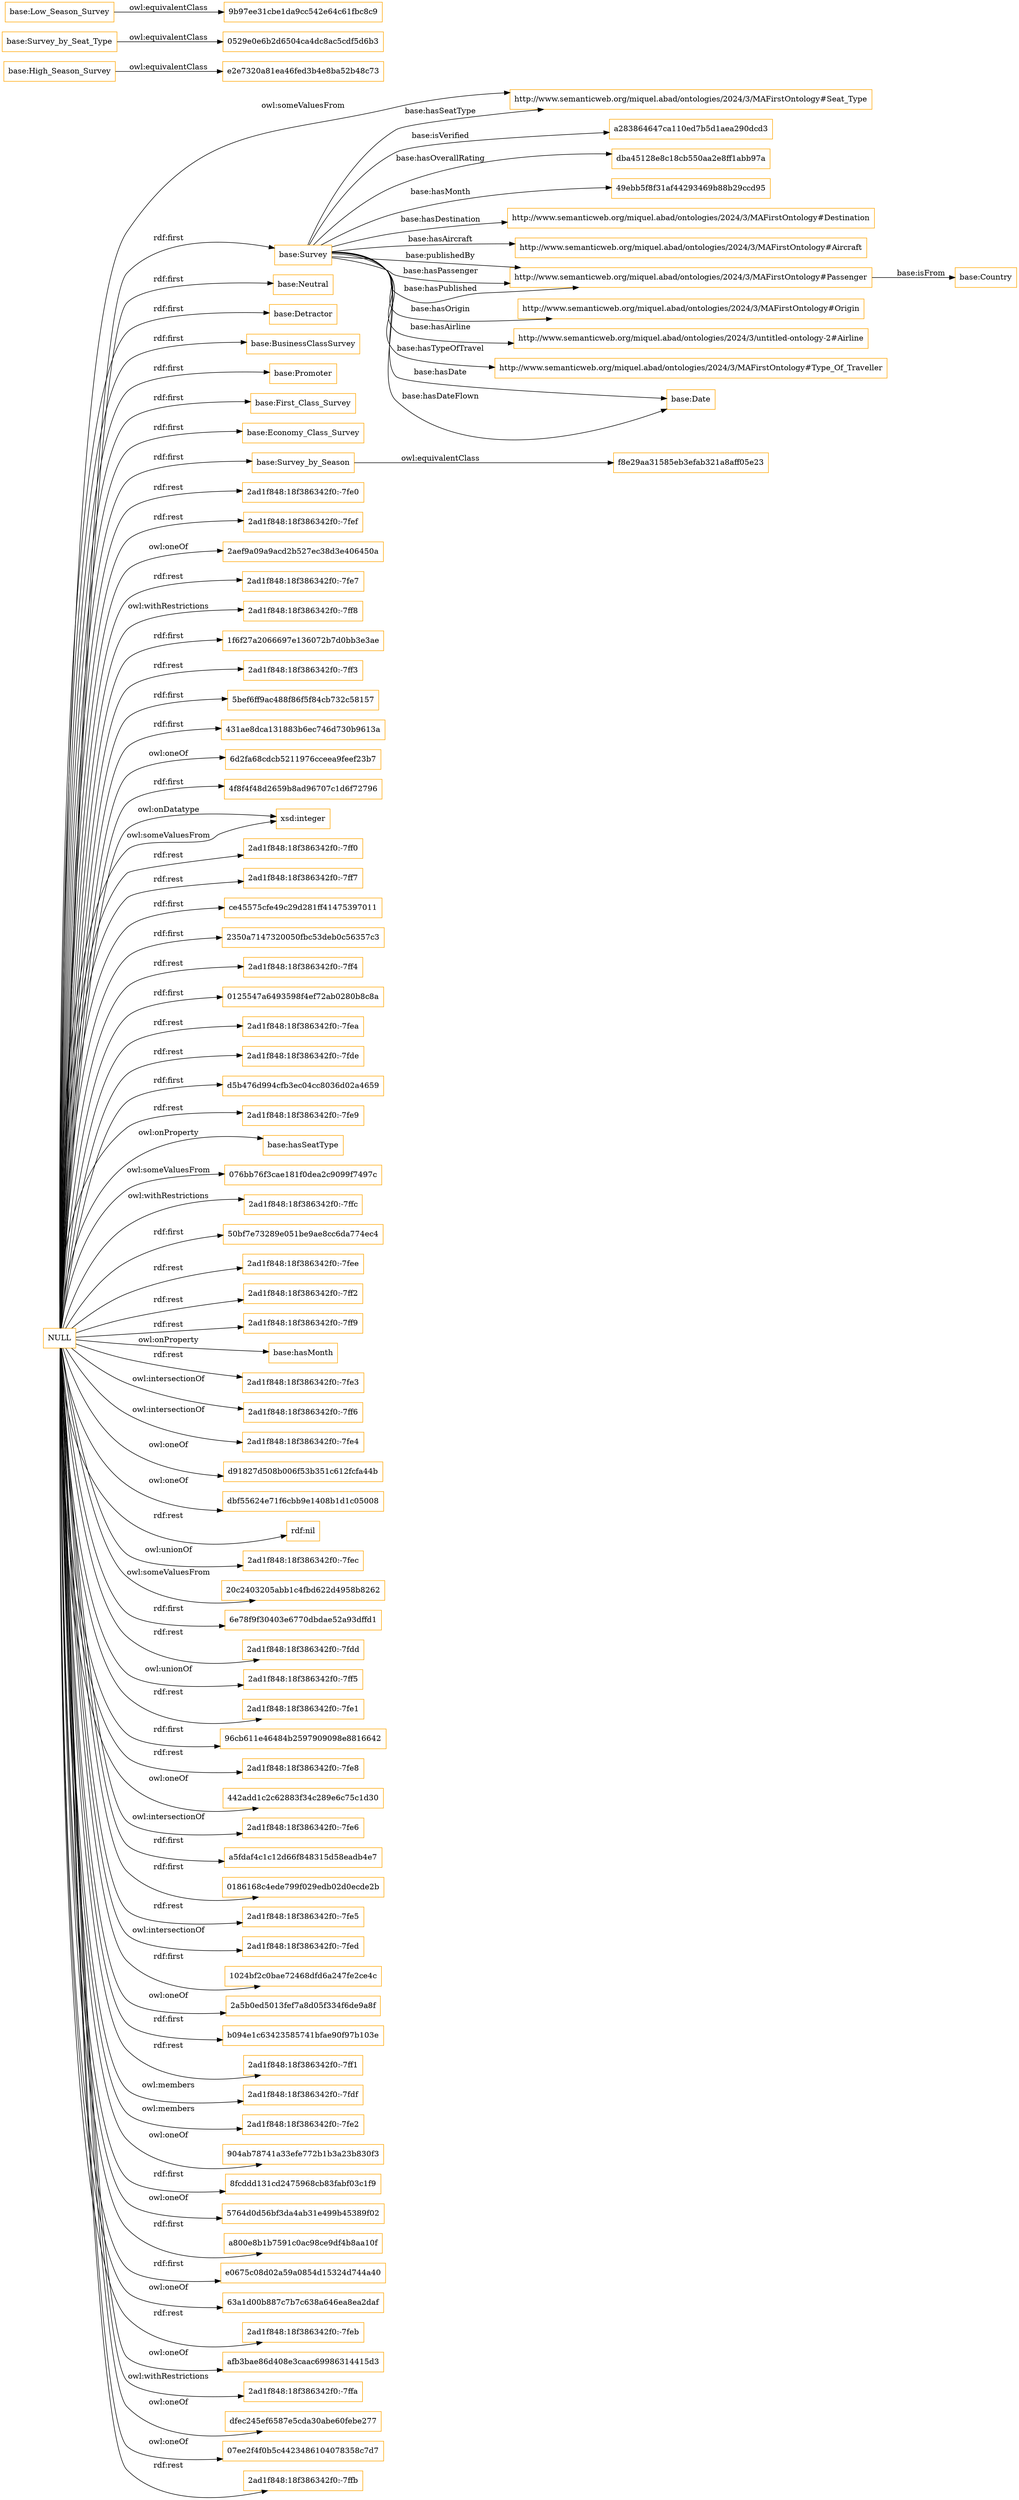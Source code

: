 digraph ar2dtool_diagram { 
rankdir=LR;
size="1501"
node [shape = rectangle, color="orange"]; "http://www.semanticweb.org/miquel.abad/ontologies/2024/3/MAFirstOntology#Destination" "base:Neutral" "e2e7320a81ea46fed3b4e8ba52b48c73" "0529e0e6b2d6504ca4dc8ac5cdf5d6b3" "base:Detractor" "base:High_Season_Survey" "http://www.semanticweb.org/miquel.abad/ontologies/2024/3/MAFirstOntology#Aircraft" "base:Survey_by_Seat_Type" "http://www.semanticweb.org/miquel.abad/ontologies/2024/3/MAFirstOntology#Passenger" "base:BusinessClassSurvey" "base:Promoter" "http://www.semanticweb.org/miquel.abad/ontologies/2024/3/MAFirstOntology#Origin" "base:First_Class_Survey" "base:Economy_Class_Survey" "http://www.semanticweb.org/miquel.abad/ontologies/2024/3/untitled-ontology-2#Airline" "http://www.semanticweb.org/miquel.abad/ontologies/2024/3/MAFirstOntology#Type_Of_Traveller" "base:Country" "http://www.semanticweb.org/miquel.abad/ontologies/2024/3/MAFirstOntology#Seat_Type" "f8e29aa31585eb3efab321a8aff05e23" "base:Low_Season_Survey" "base:Date" "9b97ee31cbe1da9cc542e64c61fbc8c9" "base:Survey_by_Season" "base:Survey" ; /*classes style*/
	"NULL" -> "2ad1f848:18f386342f0:-7fe0" [ label = "rdf:rest" ];
	"NULL" -> "2ad1f848:18f386342f0:-7fef" [ label = "rdf:rest" ];
	"NULL" -> "2aef9a09a9acd2b527ec38d3e406450a" [ label = "owl:oneOf" ];
	"NULL" -> "2ad1f848:18f386342f0:-7fe7" [ label = "rdf:rest" ];
	"NULL" -> "2ad1f848:18f386342f0:-7ff8" [ label = "owl:withRestrictions" ];
	"NULL" -> "1f6f27a2066697e136072b7d0bb3e3ae" [ label = "rdf:first" ];
	"NULL" -> "2ad1f848:18f386342f0:-7ff3" [ label = "rdf:rest" ];
	"NULL" -> "5bef6ff9ac488f86f5f84cb732c58157" [ label = "rdf:first" ];
	"NULL" -> "431ae8dca131883b6ec746d730b9613a" [ label = "rdf:first" ];
	"NULL" -> "6d2fa68cdcb5211976cceea9feef23b7" [ label = "owl:oneOf" ];
	"NULL" -> "4f8f4f48d2659b8ad96707c1d6f72796" [ label = "rdf:first" ];
	"NULL" -> "base:Economy_Class_Survey" [ label = "rdf:first" ];
	"NULL" -> "xsd:integer" [ label = "owl:onDatatype" ];
	"NULL" -> "2ad1f848:18f386342f0:-7ff0" [ label = "rdf:rest" ];
	"NULL" -> "2ad1f848:18f386342f0:-7ff7" [ label = "rdf:rest" ];
	"NULL" -> "ce45575cfe49c29d281ff41475397011" [ label = "rdf:first" ];
	"NULL" -> "base:Promoter" [ label = "rdf:first" ];
	"NULL" -> "2350a7147320050fbc53deb0c56357c3" [ label = "rdf:first" ];
	"NULL" -> "base:Survey" [ label = "rdf:first" ];
	"NULL" -> "2ad1f848:18f386342f0:-7ff4" [ label = "rdf:rest" ];
	"NULL" -> "http://www.semanticweb.org/miquel.abad/ontologies/2024/3/MAFirstOntology#Seat_Type" [ label = "owl:someValuesFrom" ];
	"NULL" -> "0125547a6493598f4ef72ab0280b8c8a" [ label = "rdf:first" ];
	"NULL" -> "base:Neutral" [ label = "rdf:first" ];
	"NULL" -> "2ad1f848:18f386342f0:-7fea" [ label = "rdf:rest" ];
	"NULL" -> "base:First_Class_Survey" [ label = "rdf:first" ];
	"NULL" -> "2ad1f848:18f386342f0:-7fde" [ label = "rdf:rest" ];
	"NULL" -> "d5b476d994cfb3ec04cc8036d02a4659" [ label = "rdf:first" ];
	"NULL" -> "2ad1f848:18f386342f0:-7fe9" [ label = "rdf:rest" ];
	"NULL" -> "base:hasSeatType" [ label = "owl:onProperty" ];
	"NULL" -> "076bb76f3cae181f0dea2c9099f7497c" [ label = "owl:someValuesFrom" ];
	"NULL" -> "2ad1f848:18f386342f0:-7ffc" [ label = "owl:withRestrictions" ];
	"NULL" -> "50bf7e73289e051be9ae8cc6da774ec4" [ label = "rdf:first" ];
	"NULL" -> "2ad1f848:18f386342f0:-7fee" [ label = "rdf:rest" ];
	"NULL" -> "2ad1f848:18f386342f0:-7ff2" [ label = "rdf:rest" ];
	"NULL" -> "2ad1f848:18f386342f0:-7ff9" [ label = "rdf:rest" ];
	"NULL" -> "base:hasMonth" [ label = "owl:onProperty" ];
	"NULL" -> "2ad1f848:18f386342f0:-7fe3" [ label = "rdf:rest" ];
	"NULL" -> "2ad1f848:18f386342f0:-7ff6" [ label = "owl:intersectionOf" ];
	"NULL" -> "2ad1f848:18f386342f0:-7fe4" [ label = "owl:intersectionOf" ];
	"NULL" -> "d91827d508b006f53b351c612fcfa44b" [ label = "owl:oneOf" ];
	"NULL" -> "dbf55624e71f6cbb9e1408b1d1c05008" [ label = "owl:oneOf" ];
	"NULL" -> "rdf:nil" [ label = "rdf:rest" ];
	"NULL" -> "2ad1f848:18f386342f0:-7fec" [ label = "owl:unionOf" ];
	"NULL" -> "20c2403205abb1c4fbd622d4958b8262" [ label = "owl:someValuesFrom" ];
	"NULL" -> "6e78f9f30403e6770dbdae52a93dffd1" [ label = "rdf:first" ];
	"NULL" -> "base:Detractor" [ label = "rdf:first" ];
	"NULL" -> "2ad1f848:18f386342f0:-7fdd" [ label = "rdf:rest" ];
	"NULL" -> "2ad1f848:18f386342f0:-7ff5" [ label = "owl:unionOf" ];
	"NULL" -> "2ad1f848:18f386342f0:-7fe1" [ label = "rdf:rest" ];
	"NULL" -> "96cb611e46484b2597909098e8816642" [ label = "rdf:first" ];
	"NULL" -> "2ad1f848:18f386342f0:-7fe8" [ label = "rdf:rest" ];
	"NULL" -> "442add1c2c62883f34c289e6c75c1d30" [ label = "owl:oneOf" ];
	"NULL" -> "2ad1f848:18f386342f0:-7fe6" [ label = "owl:intersectionOf" ];
	"NULL" -> "a5fdaf4c1c12d66f848315d58eadb4e7" [ label = "rdf:first" ];
	"NULL" -> "0186168c4ede799f029edb02d0ecde2b" [ label = "rdf:first" ];
	"NULL" -> "2ad1f848:18f386342f0:-7fe5" [ label = "rdf:rest" ];
	"NULL" -> "2ad1f848:18f386342f0:-7fed" [ label = "owl:intersectionOf" ];
	"NULL" -> "1024bf2c0bae72468dfd6a247fe2ce4c" [ label = "rdf:first" ];
	"NULL" -> "2a5b0ed5013fef7a8d05f334f6de9a8f" [ label = "owl:oneOf" ];
	"NULL" -> "b094e1c63423585741bfae90f97b103e" [ label = "rdf:first" ];
	"NULL" -> "2ad1f848:18f386342f0:-7ff1" [ label = "rdf:rest" ];
	"NULL" -> "2ad1f848:18f386342f0:-7fdf" [ label = "owl:members" ];
	"NULL" -> "2ad1f848:18f386342f0:-7fe2" [ label = "owl:members" ];
	"NULL" -> "904ab78741a33efe772b1b3a23b830f3" [ label = "owl:oneOf" ];
	"NULL" -> "base:Survey_by_Season" [ label = "rdf:first" ];
	"NULL" -> "8fcddd131cd2475968cb83fabf03c1f9" [ label = "rdf:first" ];
	"NULL" -> "5764d0d56bf3da4ab31e499b45389f02" [ label = "owl:oneOf" ];
	"NULL" -> "a800e8b1b7591c0ac98ce9df4b8aa10f" [ label = "rdf:first" ];
	"NULL" -> "xsd:integer" [ label = "owl:someValuesFrom" ];
	"NULL" -> "e0675c08d02a59a0854d15324d744a40" [ label = "rdf:first" ];
	"NULL" -> "63a1d00b887c7b7c638a646ea8ea2daf" [ label = "owl:oneOf" ];
	"NULL" -> "2ad1f848:18f386342f0:-7feb" [ label = "rdf:rest" ];
	"NULL" -> "afb3bae86d408e3caac69986314415d3" [ label = "owl:oneOf" ];
	"NULL" -> "base:BusinessClassSurvey" [ label = "rdf:first" ];
	"NULL" -> "2ad1f848:18f386342f0:-7ffa" [ label = "owl:withRestrictions" ];
	"NULL" -> "dfec245ef6587e5cda30abe60febe277" [ label = "owl:oneOf" ];
	"NULL" -> "07ee2f4f0b5c4423486104078358c7d7" [ label = "owl:oneOf" ];
	"NULL" -> "2ad1f848:18f386342f0:-7ffb" [ label = "rdf:rest" ];
	"base:Low_Season_Survey" -> "9b97ee31cbe1da9cc542e64c61fbc8c9" [ label = "owl:equivalentClass" ];
	"base:High_Season_Survey" -> "e2e7320a81ea46fed3b4e8ba52b48c73" [ label = "owl:equivalentClass" ];
	"base:Survey_by_Seat_Type" -> "0529e0e6b2d6504ca4dc8ac5cdf5d6b3" [ label = "owl:equivalentClass" ];
	"base:Survey_by_Season" -> "f8e29aa31585eb3efab321a8aff05e23" [ label = "owl:equivalentClass" ];
	"base:Survey" -> "base:Date" [ label = "base:hasDateFlown" ];
	"base:Survey" -> "http://www.semanticweb.org/miquel.abad/ontologies/2024/3/MAFirstOntology#Passenger" [ label = "base:hasPassenger" ];
	"base:Survey" -> "base:Date" [ label = "base:hasDate" ];
	"base:Survey" -> "http://www.semanticweb.org/miquel.abad/ontologies/2024/3/MAFirstOntology#Origin" [ label = "base:hasOrigin" ];
	"base:Survey" -> "http://www.semanticweb.org/miquel.abad/ontologies/2024/3/MAFirstOntology#Passenger" [ label = "base:hasPublished" ];
	"base:Survey" -> "http://www.semanticweb.org/miquel.abad/ontologies/2024/3/MAFirstOntology#Destination" [ label = "base:hasDestination" ];
	"base:Survey" -> "http://www.semanticweb.org/miquel.abad/ontologies/2024/3/MAFirstOntology#Passenger" [ label = "base:publishedBy" ];
	"base:Survey" -> "http://www.semanticweb.org/miquel.abad/ontologies/2024/3/MAFirstOntology#Type_Of_Traveller" [ label = "base:hasTypeOfTravel" ];
	"base:Survey" -> "http://www.semanticweb.org/miquel.abad/ontologies/2024/3/untitled-ontology-2#Airline" [ label = "base:hasAirline" ];
	"base:Survey" -> "a283864647ca110ed7b5d1aea290dcd3" [ label = "base:isVerified" ];
	"http://www.semanticweb.org/miquel.abad/ontologies/2024/3/MAFirstOntology#Passenger" -> "base:Country" [ label = "base:isFrom" ];
	"base:Survey" -> "http://www.semanticweb.org/miquel.abad/ontologies/2024/3/MAFirstOntology#Aircraft" [ label = "base:hasAircraft" ];
	"base:Survey" -> "dba45128e8c18cb550aa2e8ff1abb97a" [ label = "base:hasOverallRating" ];
	"base:Survey" -> "http://www.semanticweb.org/miquel.abad/ontologies/2024/3/MAFirstOntology#Seat_Type" [ label = "base:hasSeatType" ];
	"base:Survey" -> "49ebb5f8f31af44293469b88b29ccd95" [ label = "base:hasMonth" ];

}
